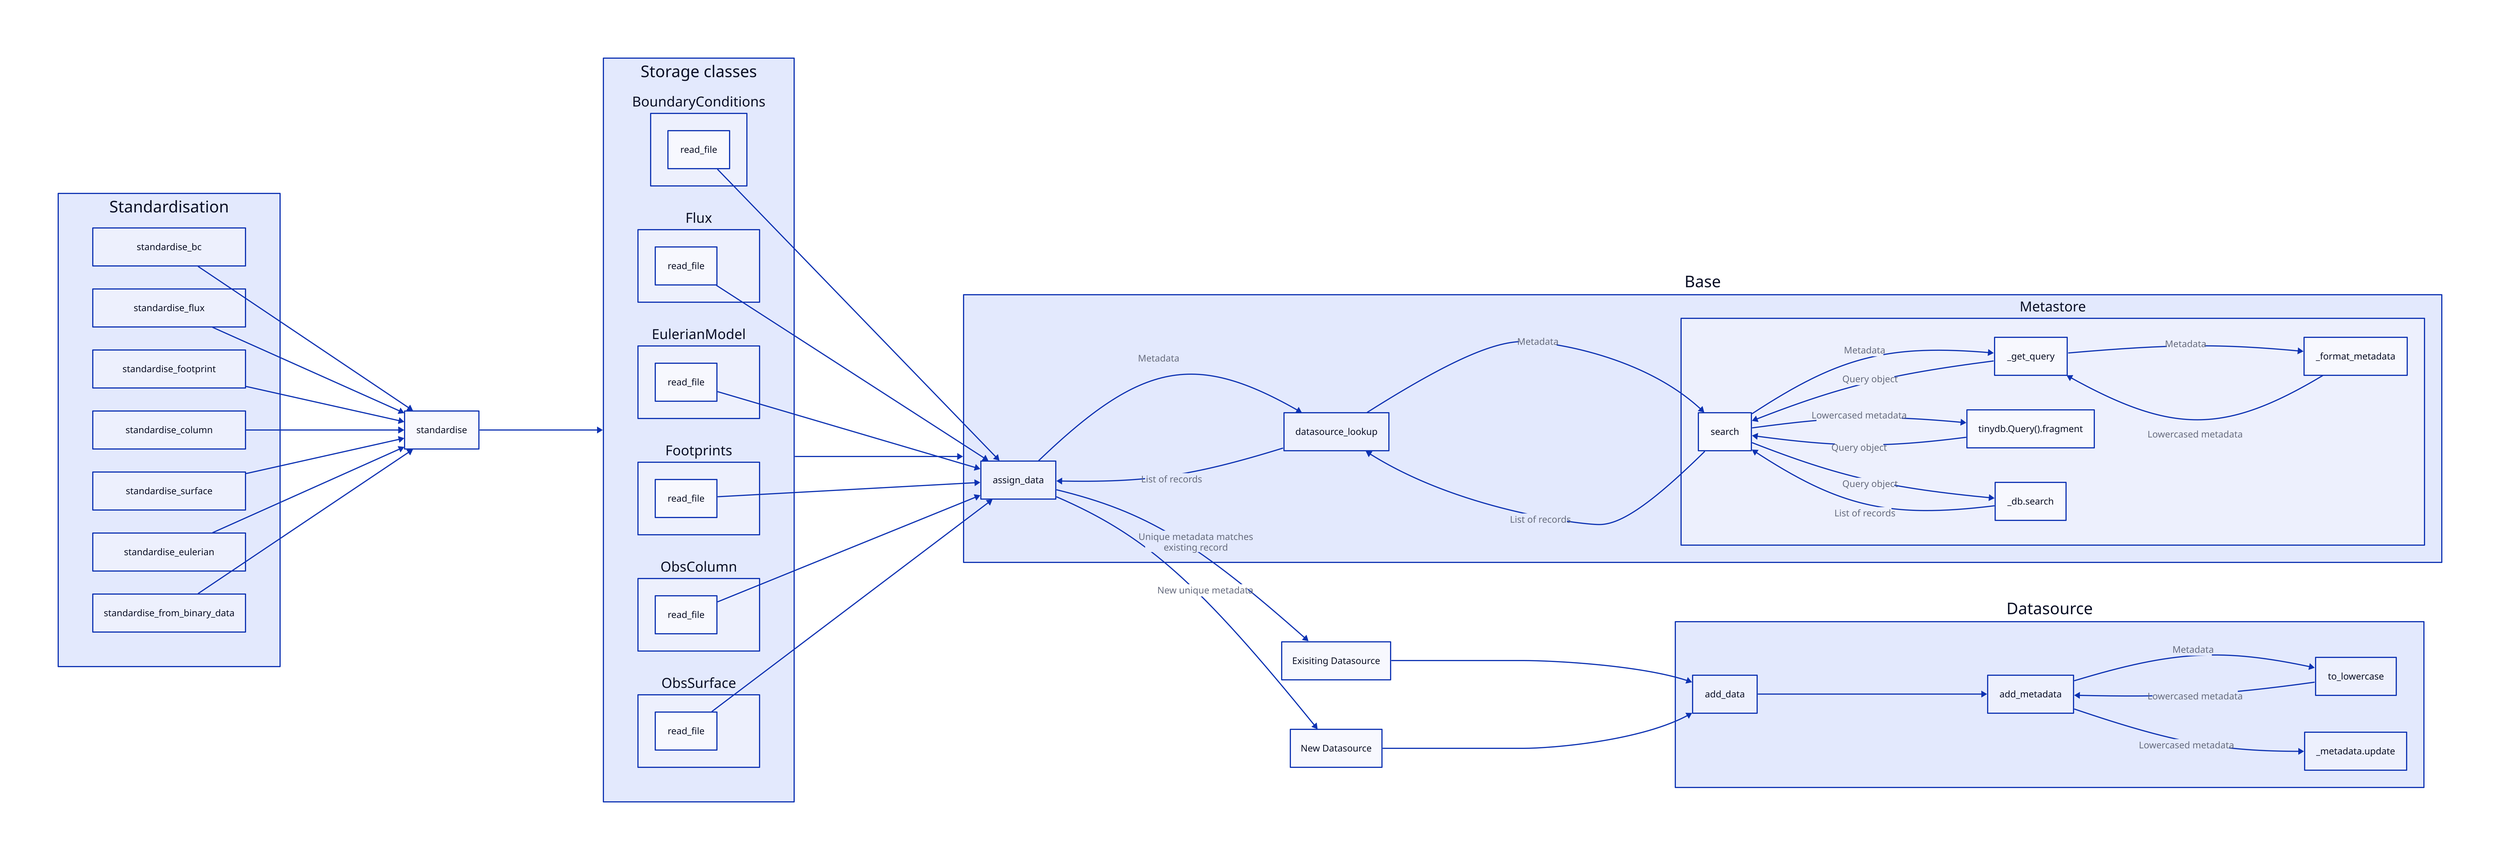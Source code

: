 direction: right

classes: {
  metadata_arrow: {
    style: {
      stroke: red
    }
  }
  combined_arrow: {
    style: {
      stroke: green
    }
  }
}

stand_fns -> standardise -> datatype_classes -> baseclass

stand_fns: "Standardisation" {
  grid-columns: 1

  standardise_bc
  standardise_flux
  standardise_footprint
  standardise_column
  standardise_surface
  standardise_eulerian
  standardise_from_binary_data

}

standardise: "standardise"

stand_fns.standardise_bc -> standardise
stand_fns.standardise_flux -> standardise
stand_fns.standardise_footprint -> standardise
stand_fns.standardise_column -> standardise
stand_fns.standardise_surface -> standardise
stand_fns.standardise_eulerian -> standardise
stand_fns.standardise_from_binary_data -> standardise

datatype_classes: "Storage classes" {
  grid-columns: 1

  BoundaryConditions.read_file
  Flux.read_file
  EulerianModel.read_file
  Footprints.read_file
  ObsColumn.read_file
  ObsSurface.read_file
}

datatype_classes.BoundaryConditions.read_file -> baseclass.assign_data
datatype_classes.Flux.read_file -> baseclass.assign_data
datatype_classes.EulerianModel.read_file -> baseclass.assign_data
datatype_classes.Footprints.read_file -> baseclass.assign_data
datatype_classes.ObsColumn.read_file -> baseclass.assign_data
datatype_classes.ObsSurface.read_file -> baseclass.assign_data


baseclass: "Base" {
  assign_data
  "datasource_lookup"
  metastore: "Metastore" {
    search
    _get_query
    _format_metadata
    "tinydb.Query().fragment"
    "_db.search"

    search -> _get_query: Metadata
    # Won't bother with arrow colours for now
    # (search -> _get_query)[0].class: metadata_arrow
    _get_query -> search: Query object
    _get_query -> _format_metadata: Metadata
    _format_metadata -> _get_query: Lowercased metadata
    search -> "tinydb.Query().fragment": Lowercased metadata
    "tinydb.Query().fragment" -> search: Query object
    search -> "_db.search": Query object
    "_db.search" -> search: List of records
  }

  assign_data -> datasource_lookup: Metadata
  datasource_lookup -> assign_data: List of records
  datasource_lookup -> metastore.search: Metadata
  metastore.search -> datasource_lookup: List of records
}

existing_ds: Exisiting Datasource
new_ds: New Datasource

# How to show a new Datasource being created?
#
datasource: "Datasource" {
  add_data -> add_metadata
  to_lowercase
  "_metadata.update"

  add_metadata -> to_lowercase: Metadata
  to_lowercase -> add_metadata: Lowercased metadata
  add_metadata -> "_metadata.update": Lowercased metadata


}


baseclass.assign_data -> existing_ds: Unique metadata matches\n existing record
baseclass.assign_data -> new_ds: New unique metadata

existing_ds -> datasource.add_data
new_ds -> datasource.add_data
